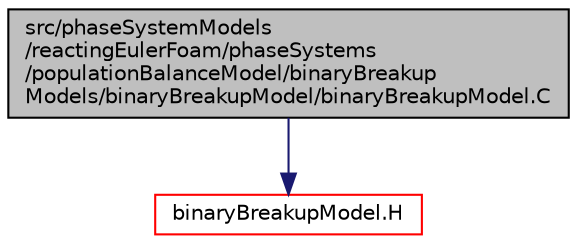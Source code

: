 digraph "src/phaseSystemModels/reactingEulerFoam/phaseSystems/populationBalanceModel/binaryBreakupModels/binaryBreakupModel/binaryBreakupModel.C"
{
  bgcolor="transparent";
  edge [fontname="Helvetica",fontsize="10",labelfontname="Helvetica",labelfontsize="10"];
  node [fontname="Helvetica",fontsize="10",shape=record];
  Node1 [label="src/phaseSystemModels\l/reactingEulerFoam/phaseSystems\l/populationBalanceModel/binaryBreakup\lModels/binaryBreakupModel/binaryBreakupModel.C",height=0.2,width=0.4,color="black", fillcolor="grey75", style="filled" fontcolor="black"];
  Node1 -> Node2 [color="midnightblue",fontsize="10",style="solid",fontname="Helvetica"];
  Node2 [label="binaryBreakupModel.H",height=0.2,width=0.4,color="red",URL="$binaryBreakupModel_8H.html"];
}

